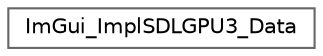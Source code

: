 digraph "类继承关系图"
{
 // LATEX_PDF_SIZE
  bgcolor="transparent";
  edge [fontname=Helvetica,fontsize=10,labelfontname=Helvetica,labelfontsize=10];
  node [fontname=Helvetica,fontsize=10,shape=box,height=0.2,width=0.4];
  rankdir="LR";
  Node0 [id="Node000000",label="ImGui_ImplSDLGPU3_Data",height=0.2,width=0.4,color="grey40", fillcolor="white", style="filled",URL="$struct_im_gui___impl_s_d_l_g_p_u3___data.html",tooltip=" "];
}
